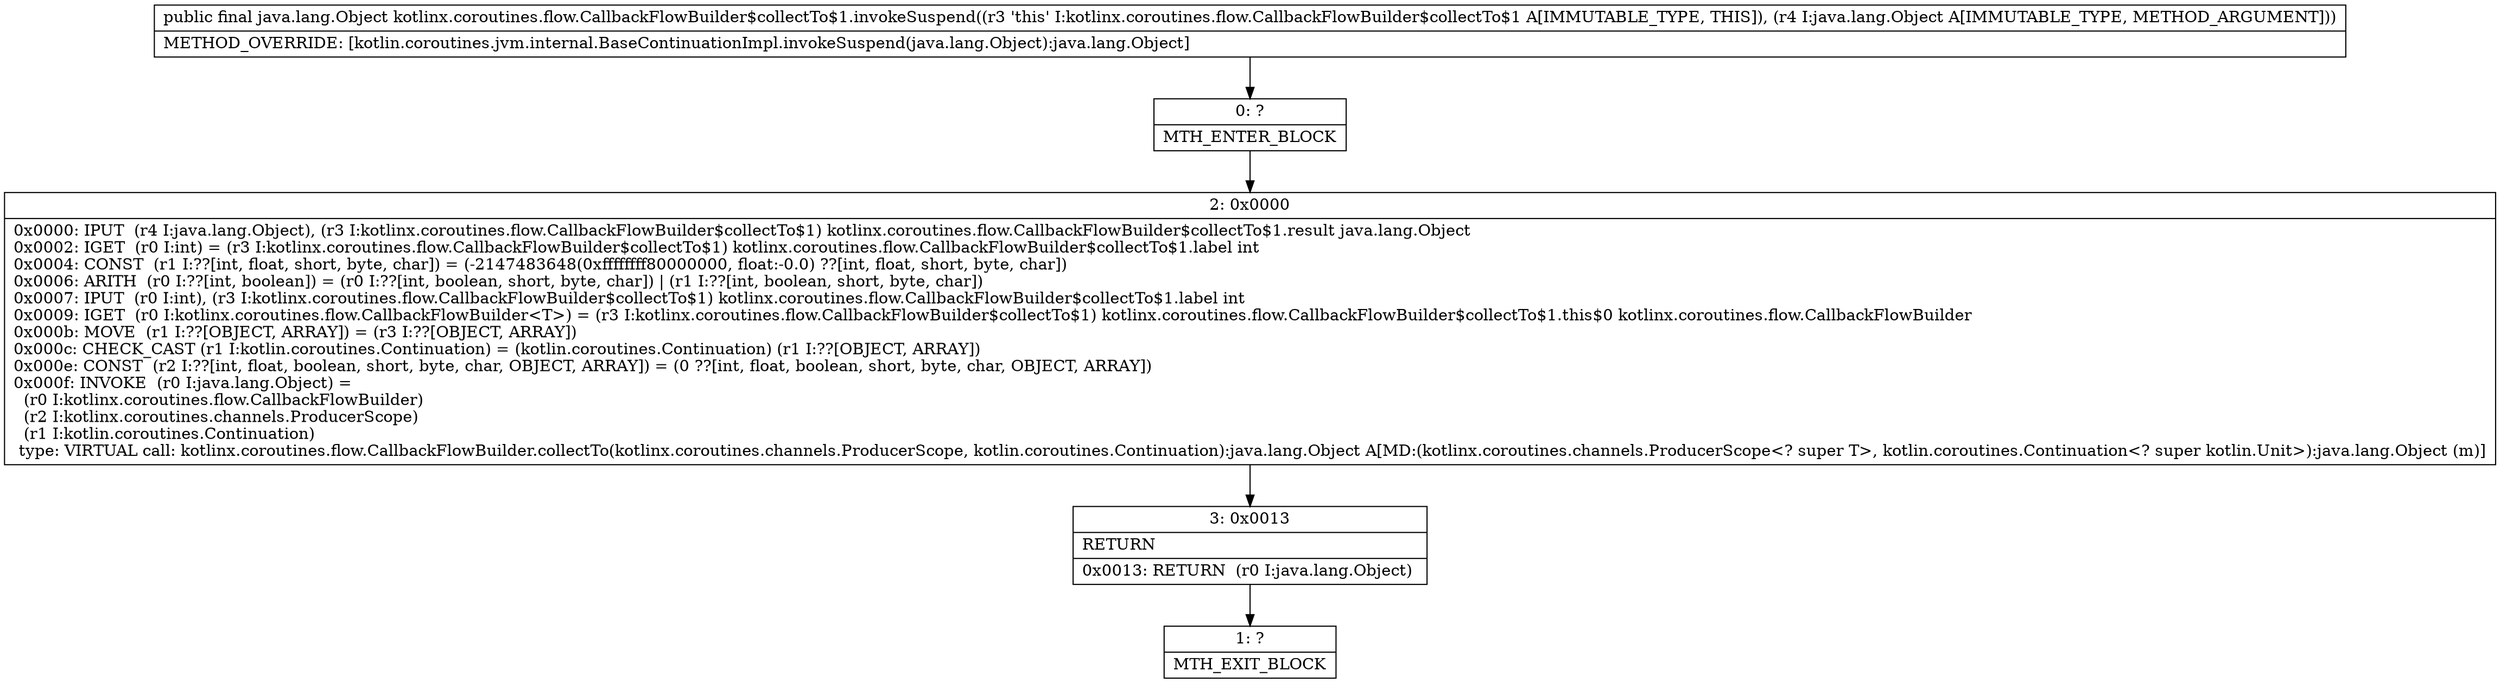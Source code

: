 digraph "CFG forkotlinx.coroutines.flow.CallbackFlowBuilder$collectTo$1.invokeSuspend(Ljava\/lang\/Object;)Ljava\/lang\/Object;" {
Node_0 [shape=record,label="{0\:\ ?|MTH_ENTER_BLOCK\l}"];
Node_2 [shape=record,label="{2\:\ 0x0000|0x0000: IPUT  (r4 I:java.lang.Object), (r3 I:kotlinx.coroutines.flow.CallbackFlowBuilder$collectTo$1) kotlinx.coroutines.flow.CallbackFlowBuilder$collectTo$1.result java.lang.Object \l0x0002: IGET  (r0 I:int) = (r3 I:kotlinx.coroutines.flow.CallbackFlowBuilder$collectTo$1) kotlinx.coroutines.flow.CallbackFlowBuilder$collectTo$1.label int \l0x0004: CONST  (r1 I:??[int, float, short, byte, char]) = (\-2147483648(0xffffffff80000000, float:\-0.0) ??[int, float, short, byte, char]) \l0x0006: ARITH  (r0 I:??[int, boolean]) = (r0 I:??[int, boolean, short, byte, char]) \| (r1 I:??[int, boolean, short, byte, char]) \l0x0007: IPUT  (r0 I:int), (r3 I:kotlinx.coroutines.flow.CallbackFlowBuilder$collectTo$1) kotlinx.coroutines.flow.CallbackFlowBuilder$collectTo$1.label int \l0x0009: IGET  (r0 I:kotlinx.coroutines.flow.CallbackFlowBuilder\<T\>) = (r3 I:kotlinx.coroutines.flow.CallbackFlowBuilder$collectTo$1) kotlinx.coroutines.flow.CallbackFlowBuilder$collectTo$1.this$0 kotlinx.coroutines.flow.CallbackFlowBuilder \l0x000b: MOVE  (r1 I:??[OBJECT, ARRAY]) = (r3 I:??[OBJECT, ARRAY]) \l0x000c: CHECK_CAST (r1 I:kotlin.coroutines.Continuation) = (kotlin.coroutines.Continuation) (r1 I:??[OBJECT, ARRAY]) \l0x000e: CONST  (r2 I:??[int, float, boolean, short, byte, char, OBJECT, ARRAY]) = (0 ??[int, float, boolean, short, byte, char, OBJECT, ARRAY]) \l0x000f: INVOKE  (r0 I:java.lang.Object) = \l  (r0 I:kotlinx.coroutines.flow.CallbackFlowBuilder)\l  (r2 I:kotlinx.coroutines.channels.ProducerScope)\l  (r1 I:kotlin.coroutines.Continuation)\l type: VIRTUAL call: kotlinx.coroutines.flow.CallbackFlowBuilder.collectTo(kotlinx.coroutines.channels.ProducerScope, kotlin.coroutines.Continuation):java.lang.Object A[MD:(kotlinx.coroutines.channels.ProducerScope\<? super T\>, kotlin.coroutines.Continuation\<? super kotlin.Unit\>):java.lang.Object (m)]\l}"];
Node_3 [shape=record,label="{3\:\ 0x0013|RETURN\l|0x0013: RETURN  (r0 I:java.lang.Object) \l}"];
Node_1 [shape=record,label="{1\:\ ?|MTH_EXIT_BLOCK\l}"];
MethodNode[shape=record,label="{public final java.lang.Object kotlinx.coroutines.flow.CallbackFlowBuilder$collectTo$1.invokeSuspend((r3 'this' I:kotlinx.coroutines.flow.CallbackFlowBuilder$collectTo$1 A[IMMUTABLE_TYPE, THIS]), (r4 I:java.lang.Object A[IMMUTABLE_TYPE, METHOD_ARGUMENT]))  | METHOD_OVERRIDE: [kotlin.coroutines.jvm.internal.BaseContinuationImpl.invokeSuspend(java.lang.Object):java.lang.Object]\l}"];
MethodNode -> Node_0;Node_0 -> Node_2;
Node_2 -> Node_3;
Node_3 -> Node_1;
}

